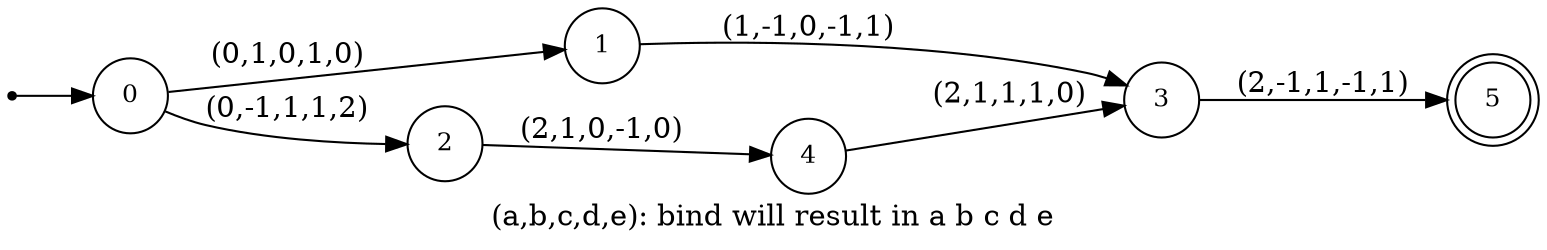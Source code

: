 digraph G {
label = "(a,b,c,d,e): bind will result in a b c d e";
rankdir = LR;
node [shape = circle, label="0", fontsize=12]0;
node [shape = circle, label="1", fontsize=12]1;
node [shape = circle, label="2", fontsize=12]2;
node [shape = circle, label="3", fontsize=12]3;
node [shape = circle, label="4", fontsize=12]4;
node [shape = doublecircle, label="5", fontsize=12]5;
node [shape = point ]; qi
qi ->0;
0 -> 1[ label = "(0,1,0,1,0)"];
0 -> 2[ label = "(0,-1,1,1,2)"];
1 -> 3[ label = "(1,-1,0,-1,1)"];
2 -> 4[ label = "(2,1,0,-1,0)"];
3 -> 5[ label = "(2,-1,1,-1,1)"];
4 -> 3[ label = "(2,1,1,1,0)"];
}
